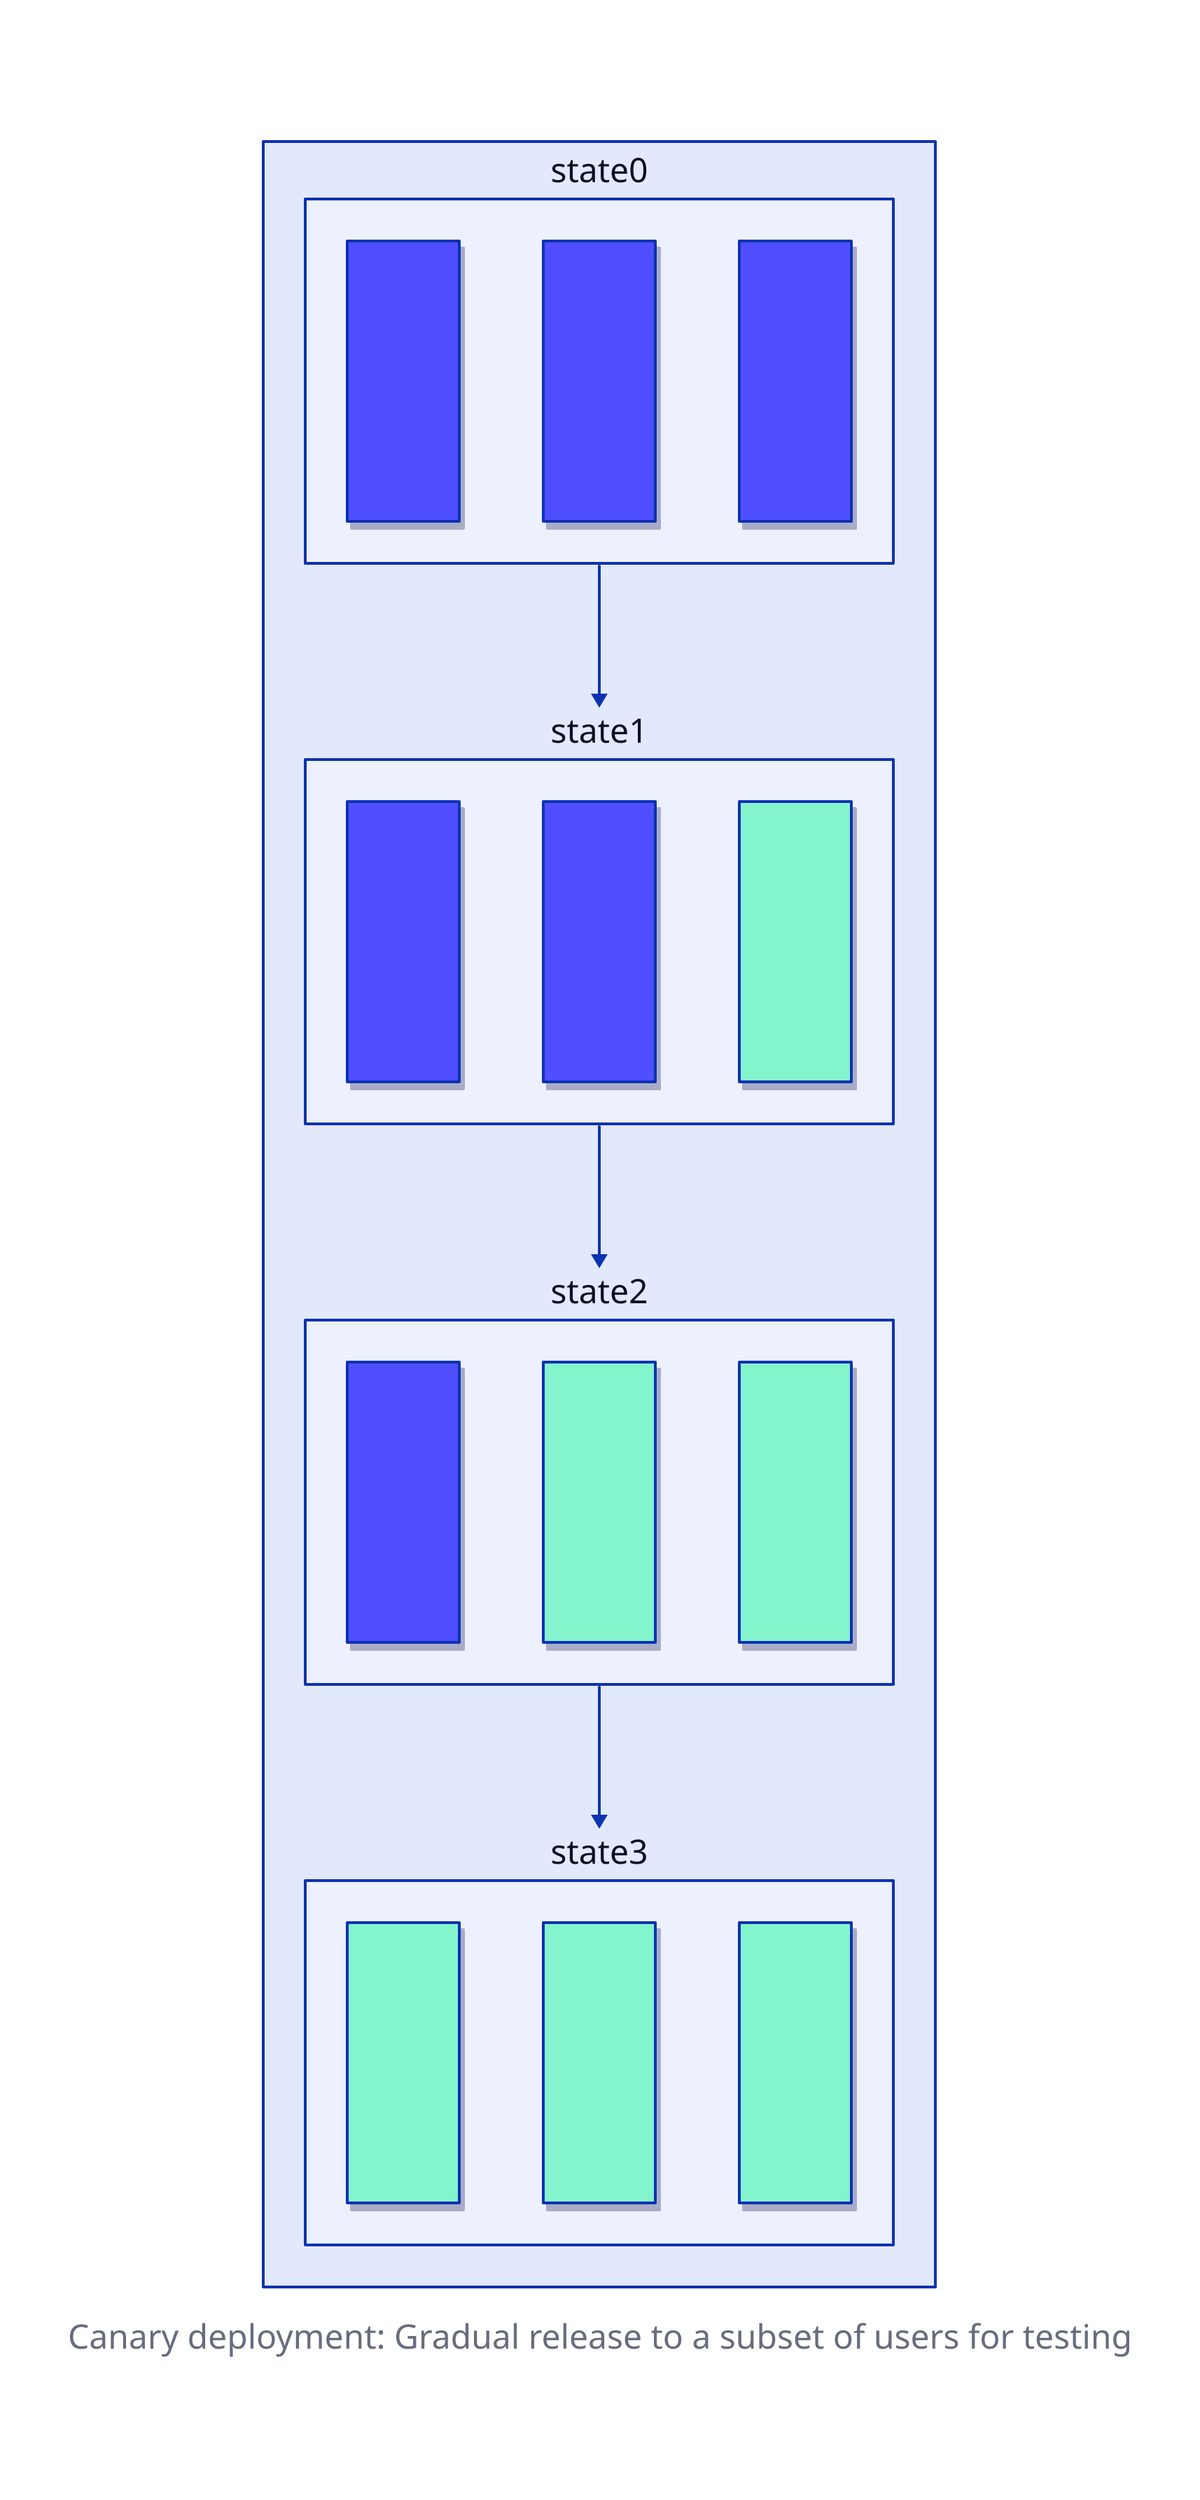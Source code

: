 classes: {
    blue: {
      label: ""
      shape: rectangle
      width: 80
      height: 200
      style: {
        shadow: true
        fill: "#4f4fff"
      }
    }
    green: {
      label: ""
      shape: rectangle
      width: 80
      height: 200
      style: {
        shadow: true
        fill: "#84f4cd"
      }
    }
  }
  
  app: "" {
    state0: "state0" {
      blue01
      blue02
      blue03
    }
    state1: "state1" {
      blue11
      blue12
      green11
    }
    state2: "state2" {
      blue22
      green21
      green22
    }
    state3: "state3" {
      green31
      green32
      green33
    }
  }
  
  app.state0.blue01.class: blue
  app.state0.blue02.class: blue
  app.state0.blue03.class: blue
  
  app.state1.blue11.class: blue
  app.state1.blue12.class: blue
  app.state1.green11.class: green
  
  app.state2.blue22.class: blue
  app.state2.green21.class: green
  app.state2.green22.class: green
  
  app.state3.green31.class: green
  app.state3.green32.class: green
  app.state3.green33.class: green
  
  app.state0 -> app.state1 -> app.state2 -> app.state3
  
  title: Canary deployment: Gradual release to a subset of users for testing {
    shape: text
    near: bottom-center
    style: {
      font-size: 24
      italic: true
    }
  }
  